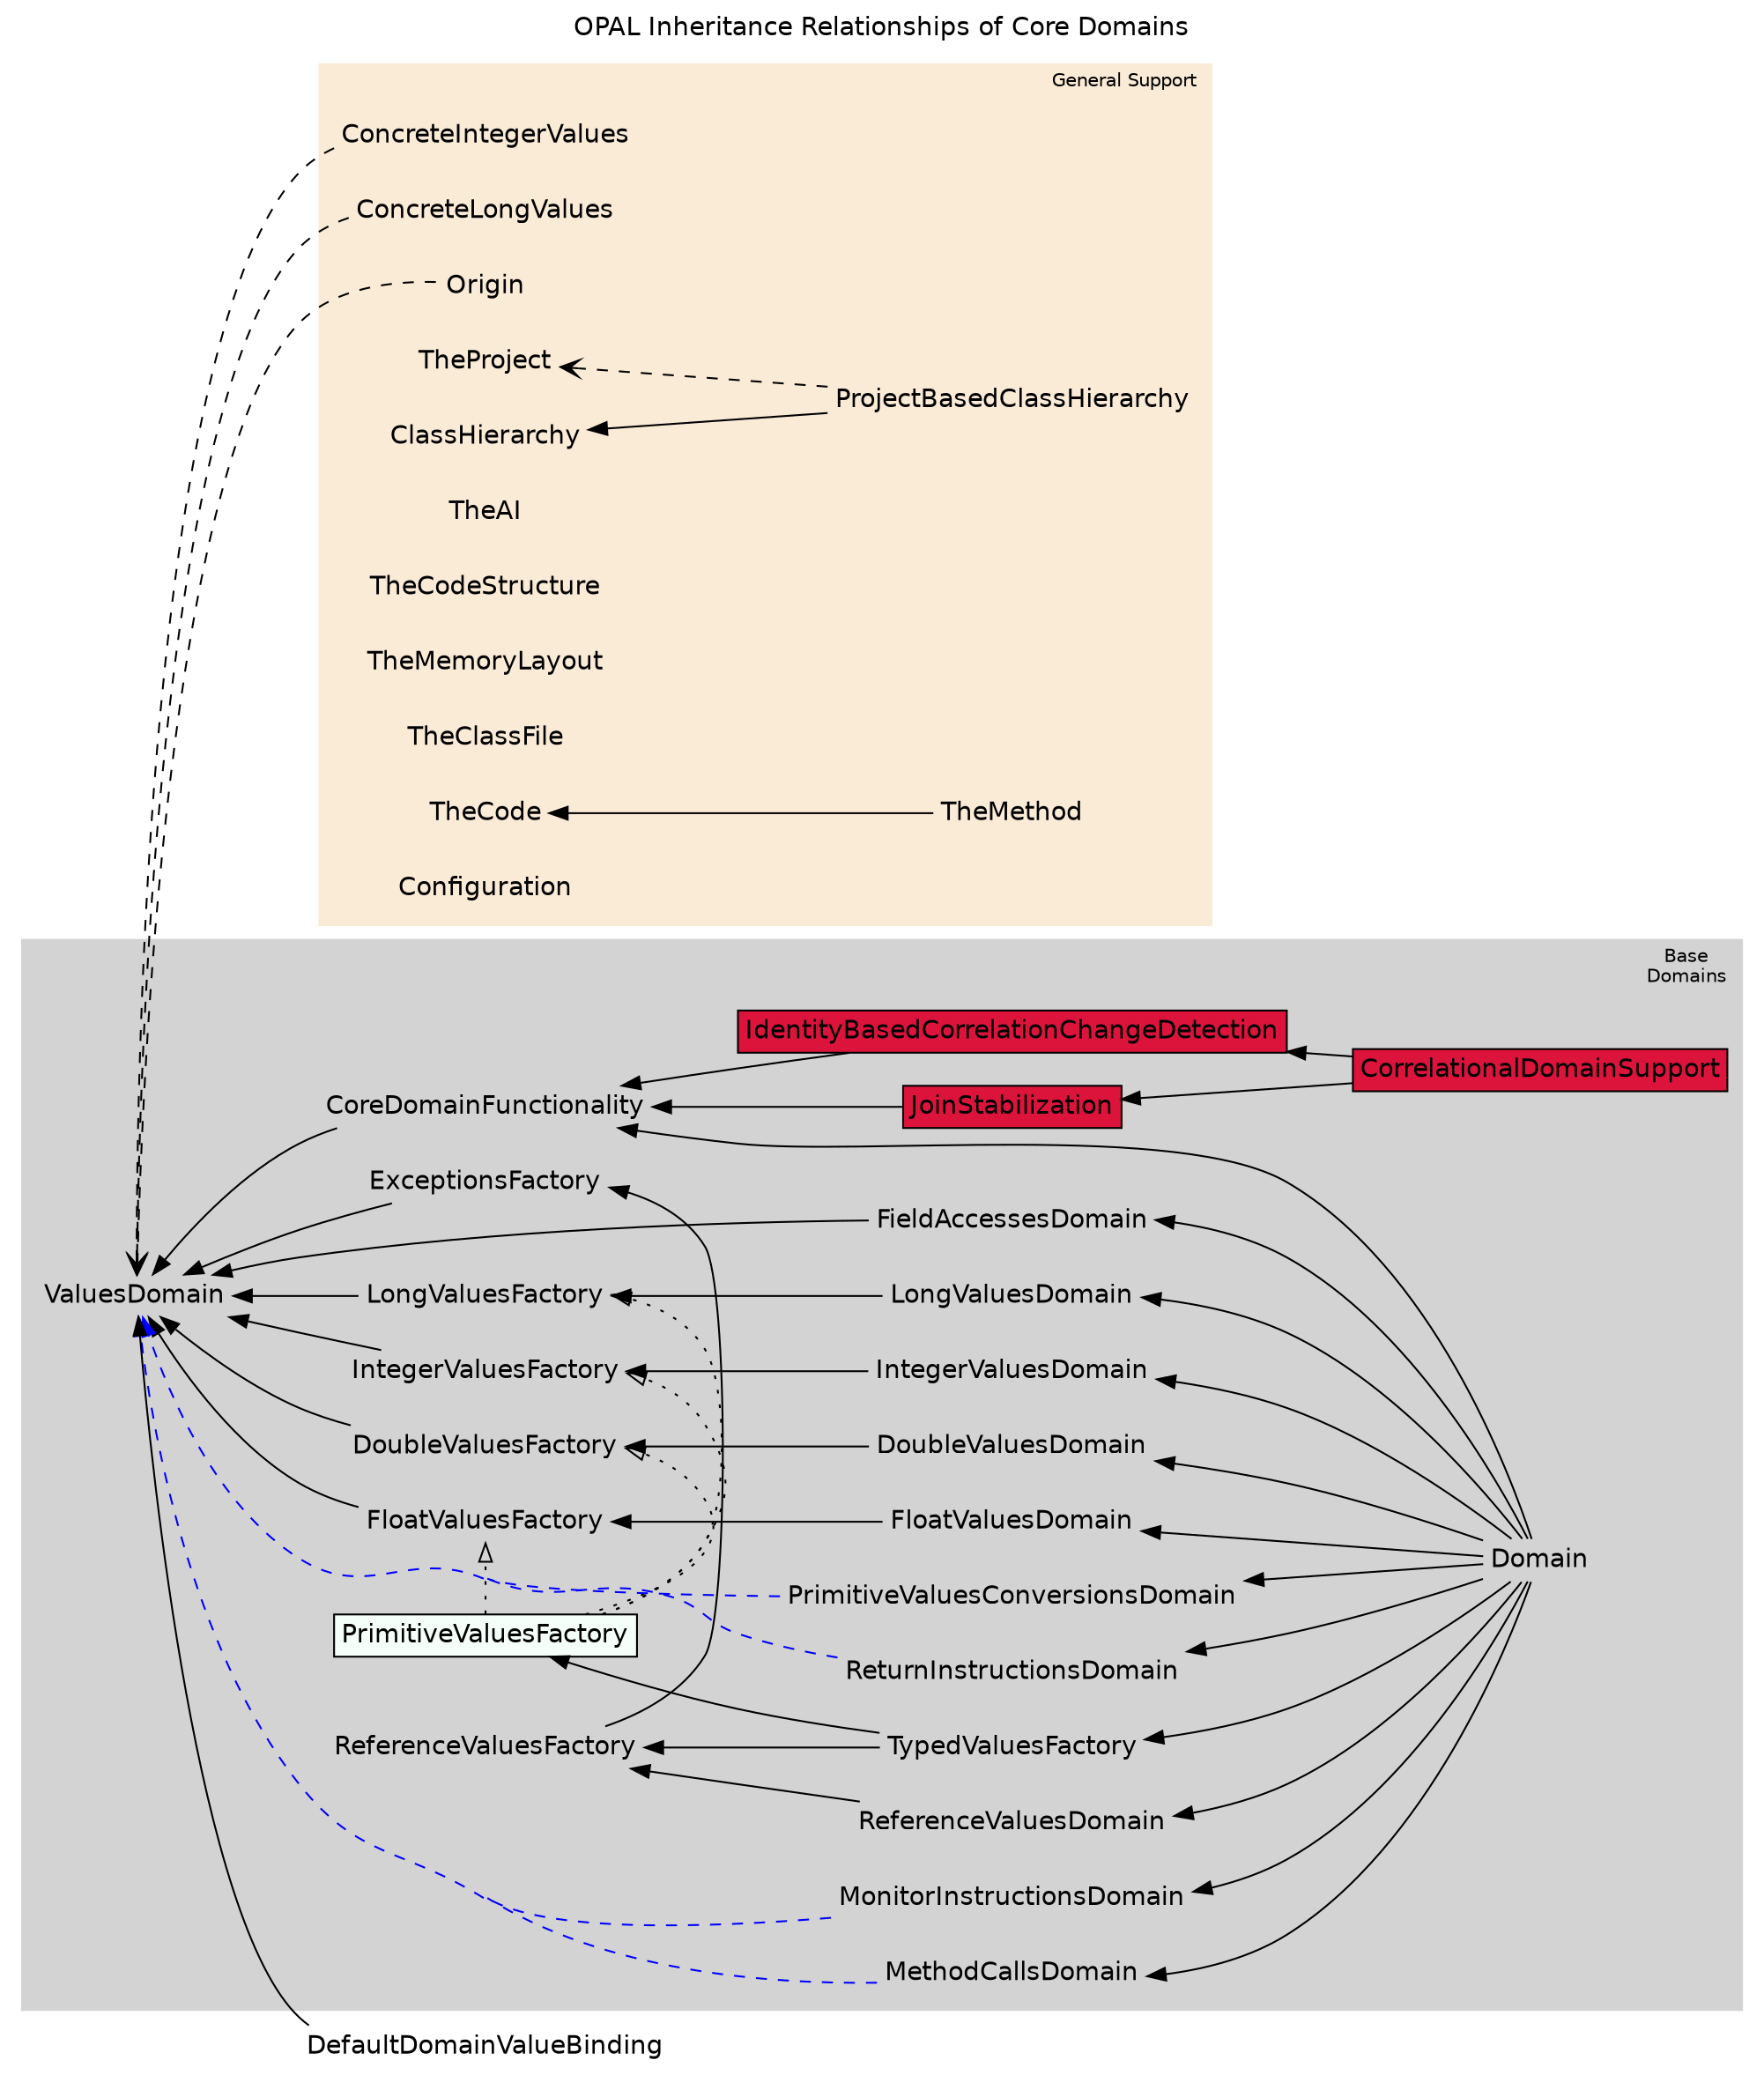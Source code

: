 digraph OPALDomains {
	compound=true;
	concentrate=true;
	fontname=Helvetica;
	dpi=50;
	node [fontname=Helvetica,shape=plaintext,margin="0.05,0.05",height=0];
	edge [fontname=Helvetica];

	rankdir = RL;

	subgraph cluster_base_domains {
		style=filled;
    color=lightgrey;
		fontsize=10;

		//{rank=sink; CoreDomain;}
		//{rank=source; Domain;}
		IntegerValuesDomain -> IntegerValuesFactory -> ValuesDomain;
		LongValuesDomain -> LongValuesFactory -> ValuesDomain;
		FloatValuesDomain -> FloatValuesFactory -> ValuesDomain;
		DoubleValuesDomain -> DoubleValuesFactory -> ValuesDomain;
		ReferenceValuesDomain -> ReferenceValuesFactory -> ExceptionsFactory -> ValuesDomain;

		PrimitiveValuesFactory -> IntegerValuesFactory [style=dotted,arrowhead=onormal];
		PrimitiveValuesFactory -> LongValuesFactory [style=dotted,arrowhead=onormal];
		PrimitiveValuesFactory -> FloatValuesFactory [style=dotted,arrowhead=onormal];
		PrimitiveValuesFactory -> DoubleValuesFactory [style=dotted,arrowhead=onormal];
		PrimitiveValuesFactory [style=filled,fillcolor=mintcream,shape=rectangle];

		JoinStabilization -> CoreDomainFunctionality;
		JoinStabilization [style=filled,fillcolor=crimson,shape=rectangle];

		IdentityBasedCorrelationChangeDetection -> CoreDomainFunctionality;
		IdentityBasedCorrelationChangeDetection [style=filled,fillcolor=crimson,shape=rectangle];


		CorrelationalDomainSupport -> IdentityBasedCorrelationChangeDetection;
		CorrelationalDomainSupport -> JoinStabilization;
		CorrelationalDomainSupport [style=filled,fillcolor=crimson,shape=rectangle];

		Domain -> IntegerValuesDomain;
		Domain -> LongValuesDomain;
		Domain -> FloatValuesDomain;
		Domain -> DoubleValuesDomain;
		Domain -> ReferenceValuesDomain;
		Domain -> FieldAccessesDomain -> ValuesDomain;
		Domain -> MethodCallsDomain;
		MethodCallsDomain -> ValuesDomain [style=dashed,color=blue];
		Domain -> MonitorInstructionsDomain;
		MonitorInstructionsDomain -> ValuesDomain [style=dashed,color=blue];
		Domain -> ReturnInstructionsDomain;
		ReturnInstructionsDomain -> ValuesDomain [style=dashed,color=blue];
		Domain -> PrimitiveValuesConversionsDomain;
		PrimitiveValuesConversionsDomain -> ValuesDomain [style=dashed,color=blue];
		Domain -> TypedValuesFactory -> { PrimitiveValuesFactory; ReferenceValuesFactory;};
		Domain -> CoreDomainFunctionality -> ValuesDomain;

		{rank=same;
			MethodCallsDomain;
			FieldAccessesDomain;
			MonitorInstructionsDomain;
			ReturnInstructionsDomain;
			PrimitiveValuesConversionsDomain;
			ReferenceValuesDomain;
			IntegerValuesDomain;
			LongValuesDomain;
			FloatValuesDomain;
			DoubleValuesDomain;
		}
		{rank=same;
			ReferenceValuesFactory;
			ExceptionsFactory;
			PrimitiveValuesFactory;
			IntegerValuesFactory;
			LongValuesFactory;
			FloatValuesFactory;
			DoubleValuesFactory;
		}
	  {rank=same;
			IdentityBasedCorrelationChangeDetection;
			JoinStabilization;
		}

		label="Base\nDomains";
		labeljust=l;
	}

	subgraph cluster_helper_domains {
		style=filled;
		color=antiquewhite;
		fontsize=10;

		ConcreteIntegerValues -> ValuesDomain [style=dashed,arrowhead=vee];
		ConcreteLongValues -> ValuesDomain [style=dashed,arrowhead=vee];
		Origin -> ValuesDomain [style=dashed,arrowhead=vee];
		ProjectBasedClassHierarchy -> ClassHierarchy;
		ProjectBasedClassHierarchy -> TheProject [style=dashed,arrowhead=vee];
		TheAI;
		TheCodeStructure;
		TheMemoryLayout;
		TheProject;
		TheClassFile;
		TheMethod -> TheCode ;
		Configuration;

	{rank=same;
		TheCode;
		TheClassFile;
		Origin;
		ClassHierarchy;
		TheAI;
		TheCodeStructure;
		TheMemoryLayout;
		TheProject;
		ConcreteIntegerValues;
		ConcreteLongValues;
		Configuration;
	}

		label="General Support";
		labeljust=l;
	}

	subgraph l0_domains {

	}

	DefaultDomainValueBinding -> ValuesDomain;

	label = "OPAL Inheritance Relationships of Core Domains";
	labelloc = "t";
 }

